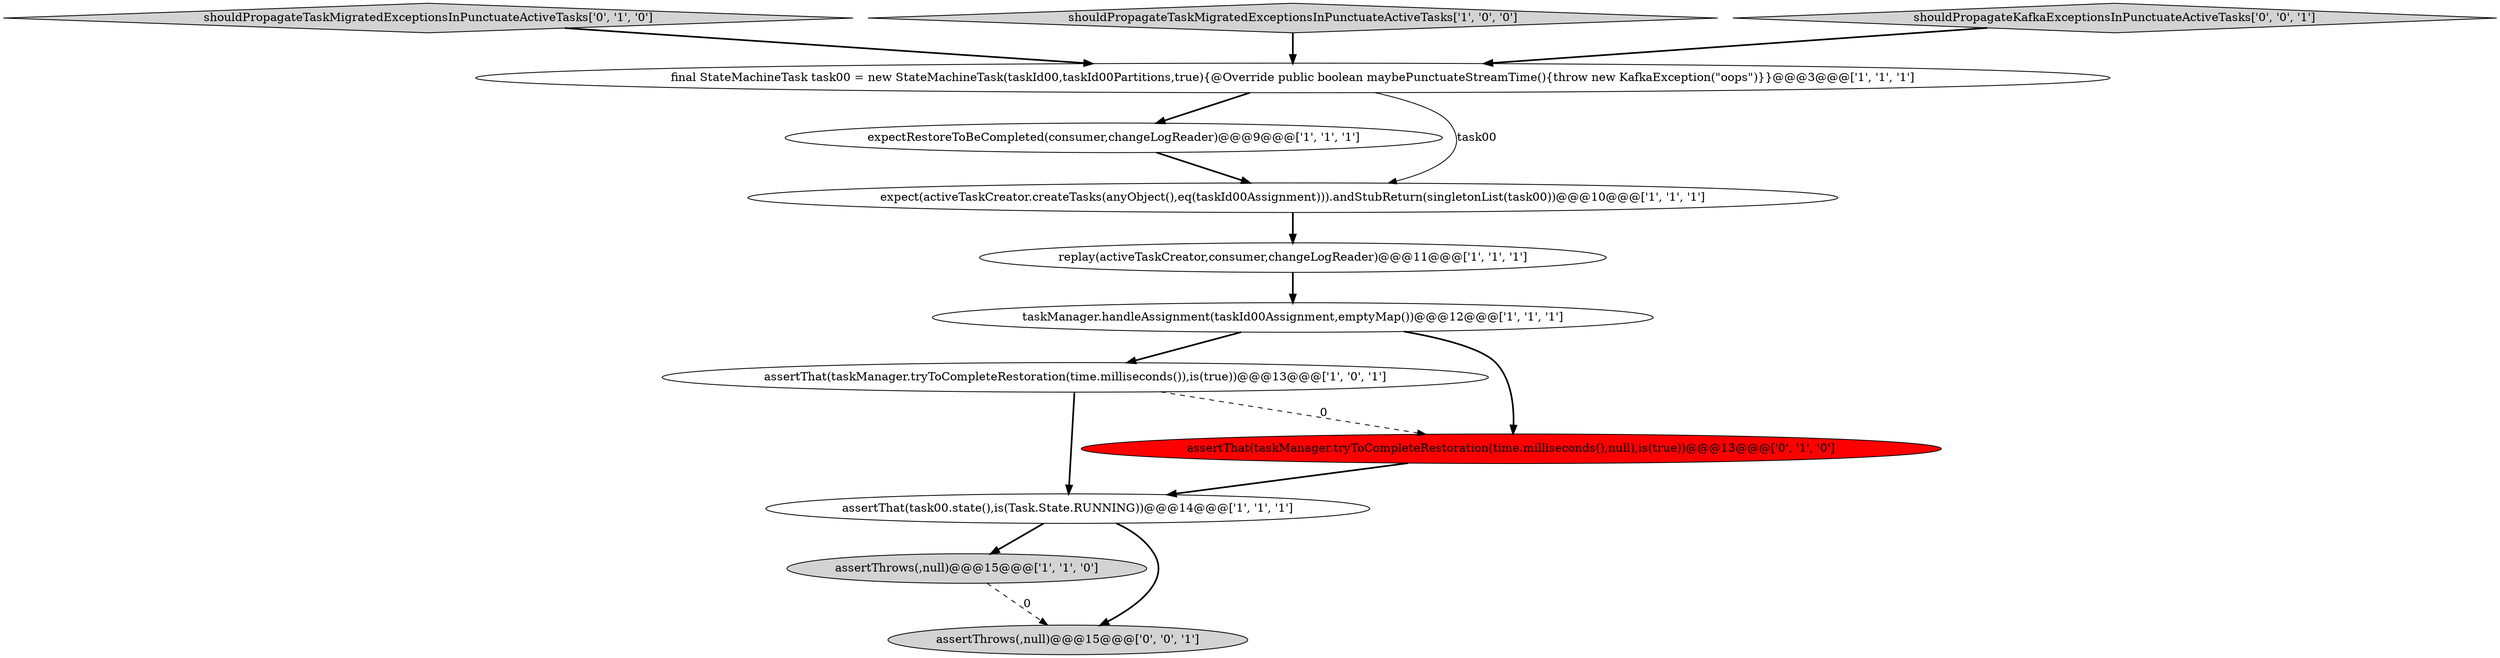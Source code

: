 digraph {
3 [style = filled, label = "expectRestoreToBeCompleted(consumer,changeLogReader)@@@9@@@['1', '1', '1']", fillcolor = white, shape = ellipse image = "AAA0AAABBB1BBB"];
9 [style = filled, label = "shouldPropagateTaskMigratedExceptionsInPunctuateActiveTasks['0', '1', '0']", fillcolor = lightgray, shape = diamond image = "AAA0AAABBB2BBB"];
5 [style = filled, label = "assertThat(taskManager.tryToCompleteRestoration(time.milliseconds()),is(true))@@@13@@@['1', '0', '1']", fillcolor = white, shape = ellipse image = "AAA0AAABBB1BBB"];
6 [style = filled, label = "replay(activeTaskCreator,consumer,changeLogReader)@@@11@@@['1', '1', '1']", fillcolor = white, shape = ellipse image = "AAA0AAABBB1BBB"];
10 [style = filled, label = "assertThat(taskManager.tryToCompleteRestoration(time.milliseconds(),null),is(true))@@@13@@@['0', '1', '0']", fillcolor = red, shape = ellipse image = "AAA1AAABBB2BBB"];
4 [style = filled, label = "assertThrows(,null)@@@15@@@['1', '1', '0']", fillcolor = lightgray, shape = ellipse image = "AAA0AAABBB1BBB"];
1 [style = filled, label = "shouldPropagateTaskMigratedExceptionsInPunctuateActiveTasks['1', '0', '0']", fillcolor = lightgray, shape = diamond image = "AAA0AAABBB1BBB"];
8 [style = filled, label = "final StateMachineTask task00 = new StateMachineTask(taskId00,taskId00Partitions,true){@Override public boolean maybePunctuateStreamTime(){throw new KafkaException(\"oops\")}}@@@3@@@['1', '1', '1']", fillcolor = white, shape = ellipse image = "AAA0AAABBB1BBB"];
7 [style = filled, label = "taskManager.handleAssignment(taskId00Assignment,emptyMap())@@@12@@@['1', '1', '1']", fillcolor = white, shape = ellipse image = "AAA0AAABBB1BBB"];
2 [style = filled, label = "assertThat(task00.state(),is(Task.State.RUNNING))@@@14@@@['1', '1', '1']", fillcolor = white, shape = ellipse image = "AAA0AAABBB1BBB"];
11 [style = filled, label = "shouldPropagateKafkaExceptionsInPunctuateActiveTasks['0', '0', '1']", fillcolor = lightgray, shape = diamond image = "AAA0AAABBB3BBB"];
0 [style = filled, label = "expect(activeTaskCreator.createTasks(anyObject(),eq(taskId00Assignment))).andStubReturn(singletonList(task00))@@@10@@@['1', '1', '1']", fillcolor = white, shape = ellipse image = "AAA0AAABBB1BBB"];
12 [style = filled, label = "assertThrows(,null)@@@15@@@['0', '0', '1']", fillcolor = lightgray, shape = ellipse image = "AAA0AAABBB3BBB"];
11->8 [style = bold, label=""];
5->2 [style = bold, label=""];
7->5 [style = bold, label=""];
10->2 [style = bold, label=""];
4->12 [style = dashed, label="0"];
1->8 [style = bold, label=""];
8->0 [style = solid, label="task00"];
6->7 [style = bold, label=""];
5->10 [style = dashed, label="0"];
9->8 [style = bold, label=""];
0->6 [style = bold, label=""];
2->4 [style = bold, label=""];
7->10 [style = bold, label=""];
3->0 [style = bold, label=""];
2->12 [style = bold, label=""];
8->3 [style = bold, label=""];
}
